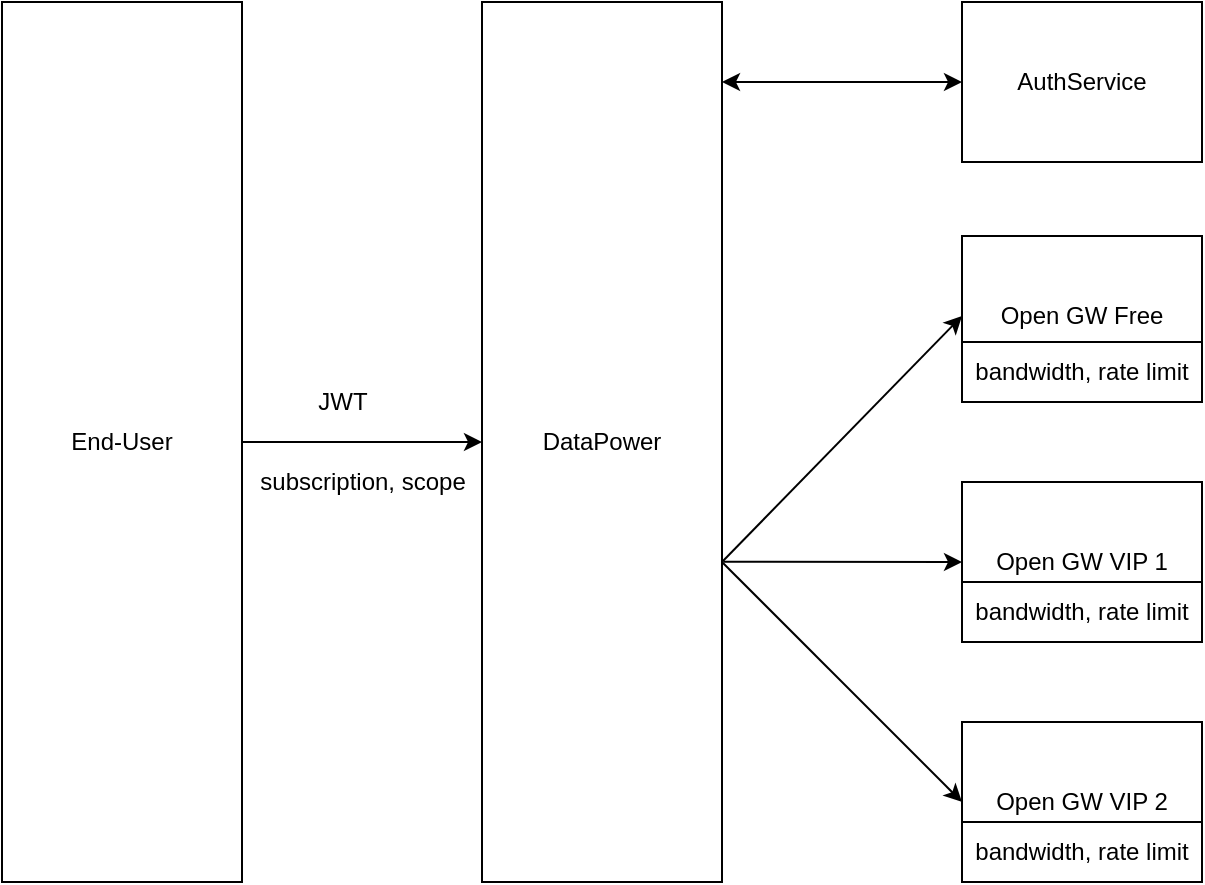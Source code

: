 <mxfile version="18.0.2" type="github">
  <diagram id="FCu2EBzds_rCkeHhdrQw" name="Page-1">
    <mxGraphModel dx="2272" dy="739" grid="1" gridSize="10" guides="1" tooltips="1" connect="1" arrows="1" fold="1" page="1" pageScale="1" pageWidth="850" pageHeight="1100" math="0" shadow="0">
      <root>
        <mxCell id="0" />
        <mxCell id="1" parent="0" />
        <mxCell id="jL8mdEzbjNO7WEm2EzIF-1" value="DataPower" style="rounded=0;whiteSpace=wrap;html=1;" vertex="1" parent="1">
          <mxGeometry x="160" y="200" width="120" height="440" as="geometry" />
        </mxCell>
        <mxCell id="jL8mdEzbjNO7WEm2EzIF-2" value="AuthService" style="rounded=0;whiteSpace=wrap;html=1;" vertex="1" parent="1">
          <mxGeometry x="400" y="200" width="120" height="80" as="geometry" />
        </mxCell>
        <mxCell id="jL8mdEzbjNO7WEm2EzIF-3" value="" style="endArrow=classic;startArrow=classic;html=1;rounded=0;entryX=0;entryY=0.5;entryDx=0;entryDy=0;" edge="1" parent="1" target="jL8mdEzbjNO7WEm2EzIF-2">
          <mxGeometry width="50" height="50" relative="1" as="geometry">
            <mxPoint x="280" y="240" as="sourcePoint" />
            <mxPoint x="530" y="390" as="targetPoint" />
          </mxGeometry>
        </mxCell>
        <mxCell id="jL8mdEzbjNO7WEm2EzIF-4" value="End-User" style="rounded=0;whiteSpace=wrap;html=1;" vertex="1" parent="1">
          <mxGeometry x="-80" y="200" width="120" height="440" as="geometry" />
        </mxCell>
        <mxCell id="jL8mdEzbjNO7WEm2EzIF-5" value="" style="endArrow=classic;html=1;rounded=0;exitX=1;exitY=0.5;exitDx=0;exitDy=0;entryX=0;entryY=0.5;entryDx=0;entryDy=0;" edge="1" parent="1" source="jL8mdEzbjNO7WEm2EzIF-4" target="jL8mdEzbjNO7WEm2EzIF-1">
          <mxGeometry width="50" height="50" relative="1" as="geometry">
            <mxPoint x="400" y="400" as="sourcePoint" />
            <mxPoint x="450" y="350" as="targetPoint" />
          </mxGeometry>
        </mxCell>
        <mxCell id="jL8mdEzbjNO7WEm2EzIF-6" value="JWT" style="text;html=1;align=center;verticalAlign=middle;resizable=0;points=[];autosize=1;strokeColor=none;fillColor=none;" vertex="1" parent="1">
          <mxGeometry x="70" y="390" width="40" height="20" as="geometry" />
        </mxCell>
        <mxCell id="jL8mdEzbjNO7WEm2EzIF-7" value="subscription, scope" style="text;html=1;align=center;verticalAlign=middle;resizable=0;points=[];autosize=1;strokeColor=none;fillColor=none;" vertex="1" parent="1">
          <mxGeometry x="40" y="430" width="120" height="20" as="geometry" />
        </mxCell>
        <mxCell id="jL8mdEzbjNO7WEm2EzIF-8" value="Open GW Free" style="rounded=0;whiteSpace=wrap;html=1;" vertex="1" parent="1">
          <mxGeometry x="400" y="317" width="120" height="80" as="geometry" />
        </mxCell>
        <mxCell id="jL8mdEzbjNO7WEm2EzIF-9" value="Open GW VIP 1" style="rounded=0;whiteSpace=wrap;html=1;" vertex="1" parent="1">
          <mxGeometry x="400" y="440" width="120" height="80" as="geometry" />
        </mxCell>
        <mxCell id="jL8mdEzbjNO7WEm2EzIF-10" value="Open GW VIP 2" style="rounded=0;whiteSpace=wrap;html=1;" vertex="1" parent="1">
          <mxGeometry x="400" y="560" width="120" height="80" as="geometry" />
        </mxCell>
        <mxCell id="jL8mdEzbjNO7WEm2EzIF-11" value="" style="endArrow=classic;html=1;rounded=0;entryX=0;entryY=0.5;entryDx=0;entryDy=0;" edge="1" parent="1" target="jL8mdEzbjNO7WEm2EzIF-8">
          <mxGeometry width="50" height="50" relative="1" as="geometry">
            <mxPoint x="280" y="480" as="sourcePoint" />
            <mxPoint x="330" y="430" as="targetPoint" />
          </mxGeometry>
        </mxCell>
        <mxCell id="jL8mdEzbjNO7WEm2EzIF-12" value="" style="endArrow=classic;html=1;rounded=0;entryX=0;entryY=0.5;entryDx=0;entryDy=0;exitX=1.008;exitY=0.636;exitDx=0;exitDy=0;exitPerimeter=0;" edge="1" parent="1" source="jL8mdEzbjNO7WEm2EzIF-1" target="jL8mdEzbjNO7WEm2EzIF-9">
          <mxGeometry width="50" height="50" relative="1" as="geometry">
            <mxPoint x="290" y="490" as="sourcePoint" />
            <mxPoint x="410" y="367" as="targetPoint" />
          </mxGeometry>
        </mxCell>
        <mxCell id="jL8mdEzbjNO7WEm2EzIF-13" value="" style="endArrow=classic;html=1;rounded=0;entryX=0;entryY=0.5;entryDx=0;entryDy=0;" edge="1" parent="1" target="jL8mdEzbjNO7WEm2EzIF-10">
          <mxGeometry width="50" height="50" relative="1" as="geometry">
            <mxPoint x="280" y="480" as="sourcePoint" />
            <mxPoint x="410" y="490" as="targetPoint" />
          </mxGeometry>
        </mxCell>
        <mxCell id="jL8mdEzbjNO7WEm2EzIF-14" value="bandwidth, rate limit" style="rounded=0;whiteSpace=wrap;html=1;" vertex="1" parent="1">
          <mxGeometry x="400" y="370" width="120" height="30" as="geometry" />
        </mxCell>
        <mxCell id="jL8mdEzbjNO7WEm2EzIF-16" value="bandwidth, rate limit" style="rounded=0;whiteSpace=wrap;html=1;" vertex="1" parent="1">
          <mxGeometry x="400" y="490" width="120" height="30" as="geometry" />
        </mxCell>
        <mxCell id="jL8mdEzbjNO7WEm2EzIF-17" value="bandwidth, rate limit" style="rounded=0;whiteSpace=wrap;html=1;" vertex="1" parent="1">
          <mxGeometry x="400" y="610" width="120" height="30" as="geometry" />
        </mxCell>
      </root>
    </mxGraphModel>
  </diagram>
</mxfile>
